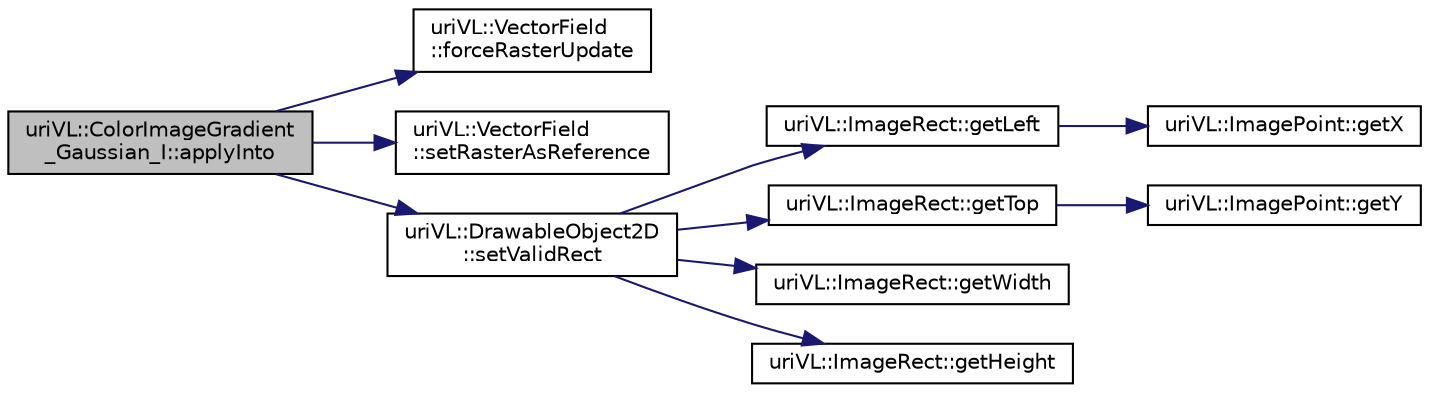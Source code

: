 digraph "uriVL::ColorImageGradient_Gaussian_I::applyInto"
{
  edge [fontname="Helvetica",fontsize="10",labelfontname="Helvetica",labelfontsize="10"];
  node [fontname="Helvetica",fontsize="10",shape=record];
  rankdir="LR";
  Node1 [label="uriVL::ColorImageGradient\l_Gaussian_I::applyInto",height=0.2,width=0.4,color="black", fillcolor="grey75", style="filled", fontcolor="black"];
  Node1 -> Node2 [color="midnightblue",fontsize="10",style="solid",fontname="Helvetica"];
  Node2 [label="uriVL::VectorField\l::forceRasterUpdate",height=0.2,width=0.4,color="black", fillcolor="white", style="filled",URL="$classuriVL_1_1VectorField.html#a4772cfbc7b6053ff64850a2d186bd88c",tooltip="Forces an update of the raster (for rendering) "];
  Node1 -> Node3 [color="midnightblue",fontsize="10",style="solid",fontname="Helvetica"];
  Node3 [label="uriVL::VectorField\l::setRasterAsReference",height=0.2,width=0.4,color="black", fillcolor="white", style="filled",URL="$classuriVL_1_1VectorField.html#ab09efbe29aca0b18a9160add8be33109",tooltip="Sets this vector field&#39;s base raster as the reference. "];
  Node1 -> Node4 [color="midnightblue",fontsize="10",style="solid",fontname="Helvetica"];
  Node4 [label="uriVL::DrawableObject2D\l::setValidRect",height=0.2,width=0.4,color="black", fillcolor="white", style="filled",URL="$classuriVL_1_1DrawableObject2D.html#ac59493b368737b7b52eae441ecdbc95b",tooltip="Sets a new valid data rectangle for the drawable object. "];
  Node4 -> Node5 [color="midnightblue",fontsize="10",style="solid",fontname="Helvetica"];
  Node5 [label="uriVL::ImageRect::getLeft",height=0.2,width=0.4,color="black", fillcolor="white", style="filled",URL="$classuriVL_1_1ImageRect.html#a38bd531df6bd6c4892bca1a690feda13",tooltip="Returns the minimum x coordinate of the rectangle. "];
  Node5 -> Node6 [color="midnightblue",fontsize="10",style="solid",fontname="Helvetica"];
  Node6 [label="uriVL::ImagePoint::getX",height=0.2,width=0.4,color="black", fillcolor="white", style="filled",URL="$classuriVL_1_1ImagePoint.html#a4845eb34e164c8dffd9b366cf61f3f5b",tooltip="Returns the point&#39;s x coordinate. "];
  Node4 -> Node7 [color="midnightblue",fontsize="10",style="solid",fontname="Helvetica"];
  Node7 [label="uriVL::ImageRect::getTop",height=0.2,width=0.4,color="black", fillcolor="white", style="filled",URL="$classuriVL_1_1ImageRect.html#a2715b0a7b291354fd839a95ece0e0aba",tooltip="Returns the minimum y coordinate of the rectangle. "];
  Node7 -> Node8 [color="midnightblue",fontsize="10",style="solid",fontname="Helvetica"];
  Node8 [label="uriVL::ImagePoint::getY",height=0.2,width=0.4,color="black", fillcolor="white", style="filled",URL="$classuriVL_1_1ImagePoint.html#a4edda1ad5b1f3b39db3ac200dfddf016",tooltip="Returns the point&#39;s y coordinate. "];
  Node4 -> Node9 [color="midnightblue",fontsize="10",style="solid",fontname="Helvetica"];
  Node9 [label="uriVL::ImageRect::getWidth",height=0.2,width=0.4,color="black", fillcolor="white", style="filled",URL="$classuriVL_1_1ImageRect.html#a1081dc6f638b33ebf30d0a43d51289ef",tooltip="Returns the width of the rectangle. "];
  Node4 -> Node10 [color="midnightblue",fontsize="10",style="solid",fontname="Helvetica"];
  Node10 [label="uriVL::ImageRect::getHeight",height=0.2,width=0.4,color="black", fillcolor="white", style="filled",URL="$classuriVL_1_1ImageRect.html#aa757d85ab5d5230bc0ca53f5960e14f3",tooltip="Returns the height of the rectangle. "];
}
